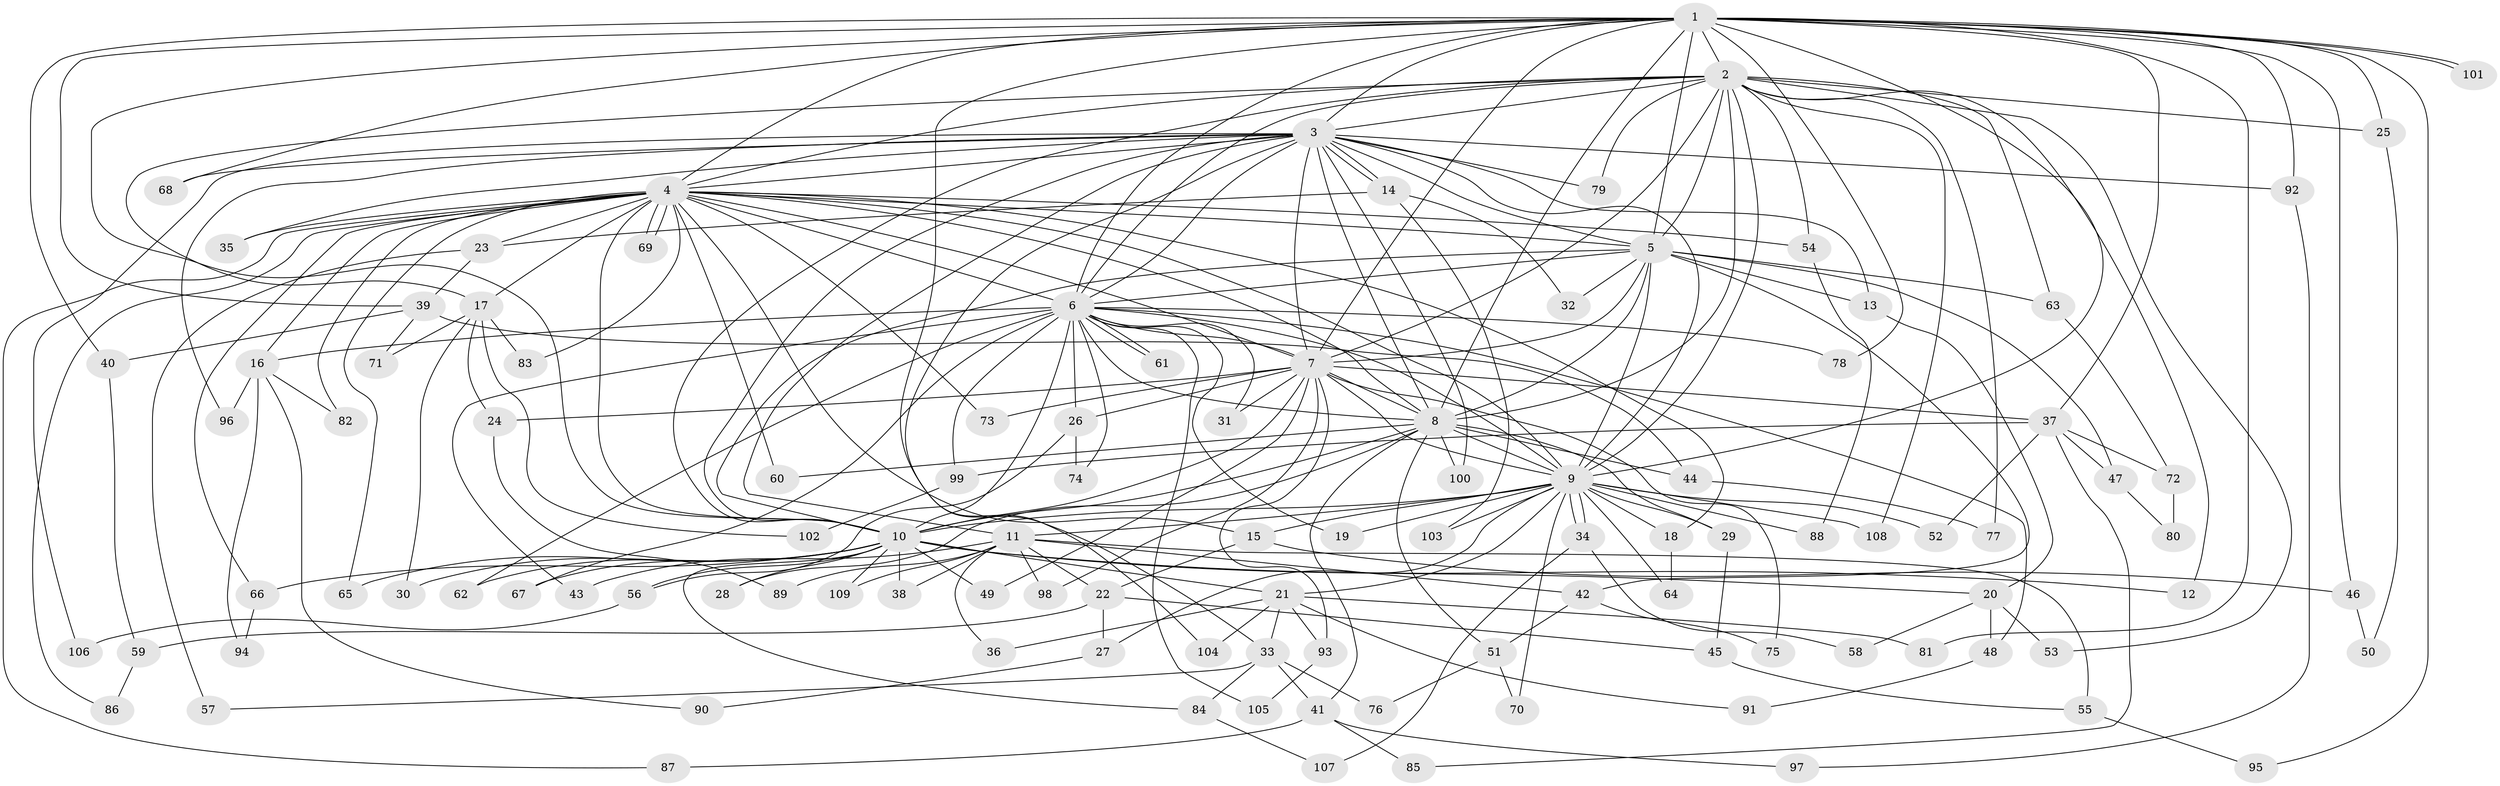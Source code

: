 // Generated by graph-tools (version 1.1) at 2025/11/02/27/25 16:11:07]
// undirected, 109 vertices, 243 edges
graph export_dot {
graph [start="1"]
  node [color=gray90,style=filled];
  1;
  2;
  3;
  4;
  5;
  6;
  7;
  8;
  9;
  10;
  11;
  12;
  13;
  14;
  15;
  16;
  17;
  18;
  19;
  20;
  21;
  22;
  23;
  24;
  25;
  26;
  27;
  28;
  29;
  30;
  31;
  32;
  33;
  34;
  35;
  36;
  37;
  38;
  39;
  40;
  41;
  42;
  43;
  44;
  45;
  46;
  47;
  48;
  49;
  50;
  51;
  52;
  53;
  54;
  55;
  56;
  57;
  58;
  59;
  60;
  61;
  62;
  63;
  64;
  65;
  66;
  67;
  68;
  69;
  70;
  71;
  72;
  73;
  74;
  75;
  76;
  77;
  78;
  79;
  80;
  81;
  82;
  83;
  84;
  85;
  86;
  87;
  88;
  89;
  90;
  91;
  92;
  93;
  94;
  95;
  96;
  97;
  98;
  99;
  100;
  101;
  102;
  103;
  104;
  105;
  106;
  107;
  108;
  109;
  1 -- 2;
  1 -- 3;
  1 -- 4;
  1 -- 5;
  1 -- 6;
  1 -- 7;
  1 -- 8;
  1 -- 9;
  1 -- 10;
  1 -- 25;
  1 -- 33;
  1 -- 37;
  1 -- 39;
  1 -- 40;
  1 -- 46;
  1 -- 68;
  1 -- 78;
  1 -- 81;
  1 -- 92;
  1 -- 95;
  1 -- 101;
  1 -- 101;
  2 -- 3;
  2 -- 4;
  2 -- 5;
  2 -- 6;
  2 -- 7;
  2 -- 8;
  2 -- 9;
  2 -- 10;
  2 -- 12;
  2 -- 17;
  2 -- 25;
  2 -- 53;
  2 -- 54;
  2 -- 63;
  2 -- 77;
  2 -- 79;
  2 -- 108;
  3 -- 4;
  3 -- 5;
  3 -- 6;
  3 -- 7;
  3 -- 8;
  3 -- 9;
  3 -- 10;
  3 -- 11;
  3 -- 13;
  3 -- 14;
  3 -- 14;
  3 -- 35;
  3 -- 68;
  3 -- 79;
  3 -- 92;
  3 -- 96;
  3 -- 100;
  3 -- 104;
  3 -- 106;
  4 -- 5;
  4 -- 6;
  4 -- 7;
  4 -- 8;
  4 -- 9;
  4 -- 10;
  4 -- 15;
  4 -- 16;
  4 -- 17;
  4 -- 18;
  4 -- 23;
  4 -- 35;
  4 -- 54;
  4 -- 60;
  4 -- 65;
  4 -- 66;
  4 -- 69;
  4 -- 69;
  4 -- 73;
  4 -- 82;
  4 -- 83;
  4 -- 86;
  4 -- 87;
  5 -- 6;
  5 -- 7;
  5 -- 8;
  5 -- 9;
  5 -- 10;
  5 -- 13;
  5 -- 32;
  5 -- 42;
  5 -- 47;
  5 -- 63;
  6 -- 7;
  6 -- 8;
  6 -- 9;
  6 -- 10;
  6 -- 16;
  6 -- 19;
  6 -- 26;
  6 -- 31;
  6 -- 43;
  6 -- 48;
  6 -- 61;
  6 -- 61;
  6 -- 62;
  6 -- 67;
  6 -- 74;
  6 -- 78;
  6 -- 99;
  6 -- 105;
  7 -- 8;
  7 -- 9;
  7 -- 10;
  7 -- 24;
  7 -- 26;
  7 -- 31;
  7 -- 37;
  7 -- 49;
  7 -- 73;
  7 -- 75;
  7 -- 93;
  7 -- 98;
  8 -- 9;
  8 -- 10;
  8 -- 28;
  8 -- 29;
  8 -- 41;
  8 -- 44;
  8 -- 51;
  8 -- 60;
  8 -- 100;
  9 -- 10;
  9 -- 11;
  9 -- 15;
  9 -- 18;
  9 -- 19;
  9 -- 21;
  9 -- 27;
  9 -- 29;
  9 -- 34;
  9 -- 34;
  9 -- 52;
  9 -- 64;
  9 -- 70;
  9 -- 88;
  9 -- 103;
  9 -- 108;
  10 -- 12;
  10 -- 20;
  10 -- 21;
  10 -- 28;
  10 -- 30;
  10 -- 38;
  10 -- 49;
  10 -- 56;
  10 -- 62;
  10 -- 65;
  10 -- 66;
  10 -- 67;
  10 -- 84;
  10 -- 109;
  11 -- 22;
  11 -- 36;
  11 -- 38;
  11 -- 42;
  11 -- 43;
  11 -- 55;
  11 -- 89;
  11 -- 98;
  11 -- 109;
  13 -- 20;
  14 -- 23;
  14 -- 32;
  14 -- 103;
  15 -- 22;
  15 -- 46;
  16 -- 82;
  16 -- 90;
  16 -- 94;
  16 -- 96;
  17 -- 24;
  17 -- 30;
  17 -- 71;
  17 -- 83;
  17 -- 102;
  18 -- 64;
  20 -- 48;
  20 -- 53;
  20 -- 58;
  21 -- 33;
  21 -- 36;
  21 -- 81;
  21 -- 91;
  21 -- 93;
  21 -- 104;
  22 -- 27;
  22 -- 45;
  22 -- 59;
  23 -- 39;
  23 -- 57;
  24 -- 89;
  25 -- 50;
  26 -- 56;
  26 -- 74;
  27 -- 90;
  29 -- 45;
  33 -- 41;
  33 -- 57;
  33 -- 76;
  33 -- 84;
  34 -- 58;
  34 -- 107;
  37 -- 47;
  37 -- 52;
  37 -- 72;
  37 -- 85;
  37 -- 99;
  39 -- 40;
  39 -- 44;
  39 -- 71;
  40 -- 59;
  41 -- 85;
  41 -- 87;
  41 -- 97;
  42 -- 51;
  42 -- 75;
  44 -- 77;
  45 -- 55;
  46 -- 50;
  47 -- 80;
  48 -- 91;
  51 -- 70;
  51 -- 76;
  54 -- 88;
  55 -- 95;
  56 -- 106;
  59 -- 86;
  63 -- 72;
  66 -- 94;
  72 -- 80;
  84 -- 107;
  92 -- 97;
  93 -- 105;
  99 -- 102;
}
